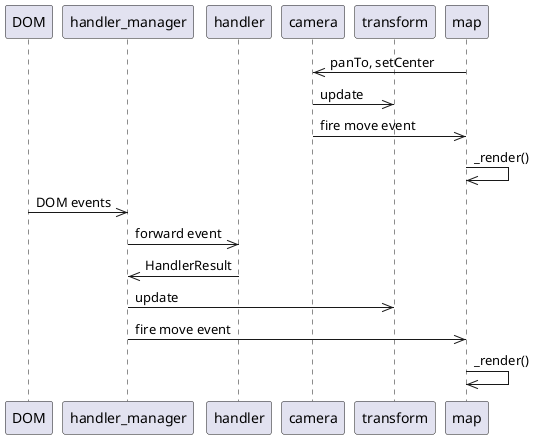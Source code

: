 @startuml
participant DOM
participant handler_manager
participant handler
participant camera
participant transform
participant map

map->>camera: panTo, setCenter
camera->>transform: update
camera->>map: fire move event
map->>map: _render()

DOM->>handler_manager: DOM events
handler_manager->>handler: forward event
handler->>handler_manager: HandlerResult
handler_manager->>transform: update
handler_manager->>map: fire move event
map->>map: _render()
@enduml
